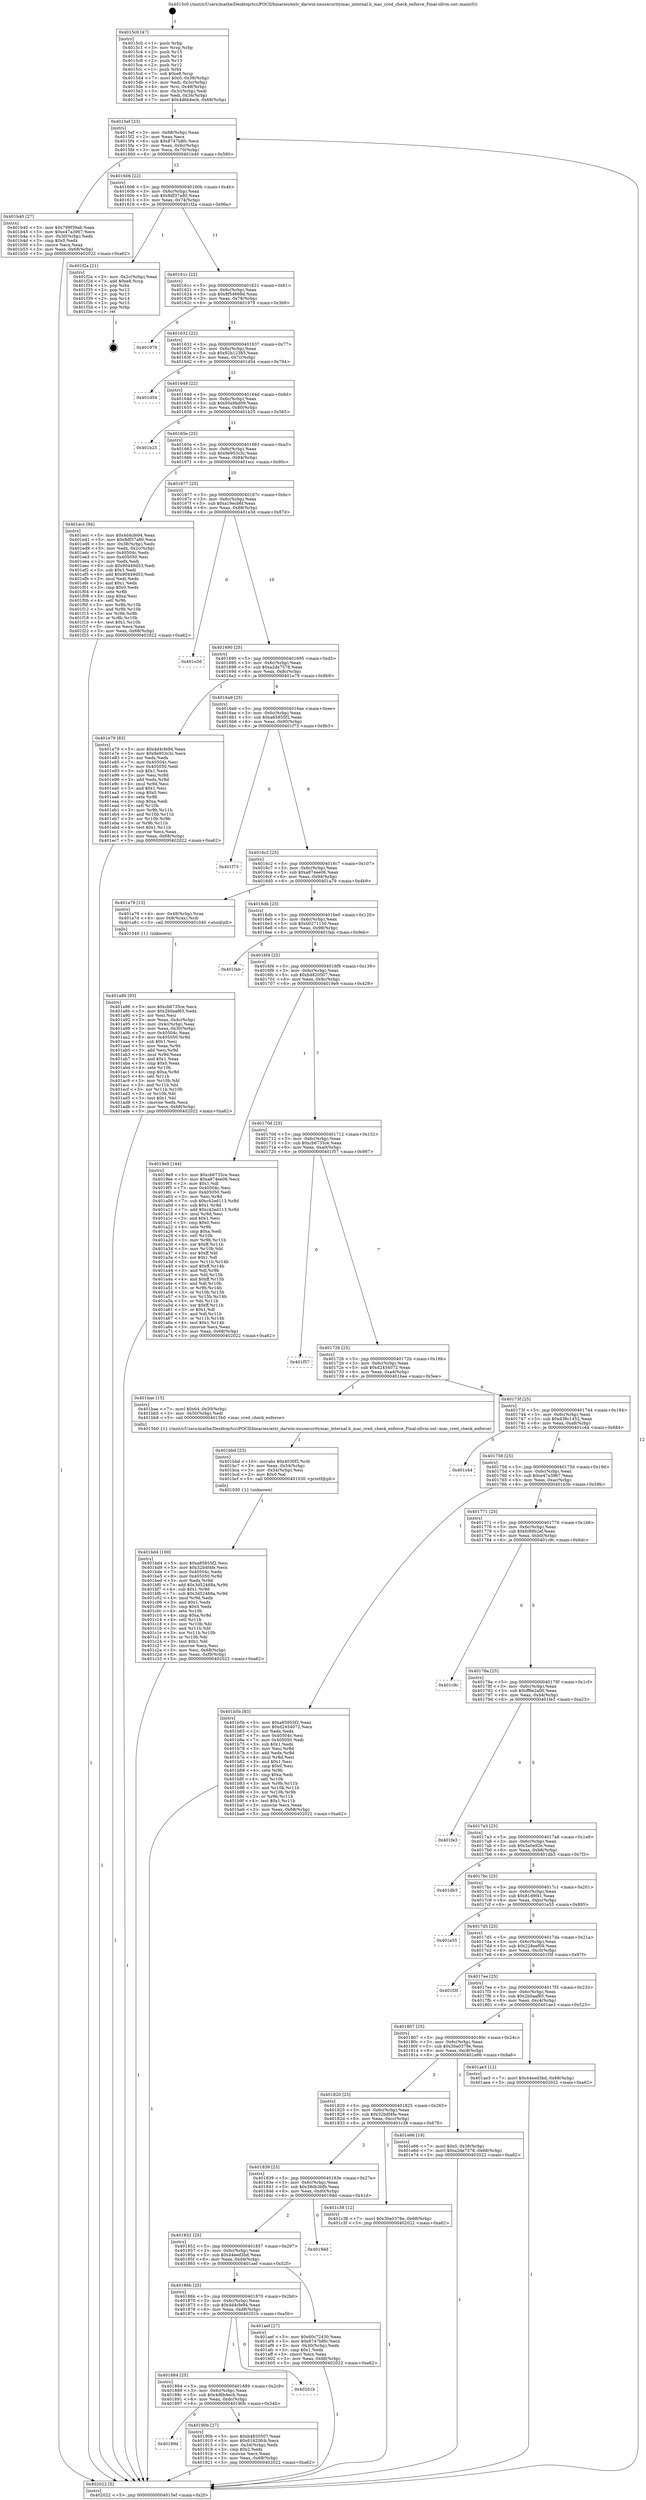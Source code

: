 digraph "0x4015c0" {
  label = "0x4015c0 (/mnt/c/Users/mathe/Desktop/tcc/POCII/binaries/extr_darwin-xnusecuritymac_internal.h_mac_cred_check_enforce_Final-ollvm.out::main(0))"
  labelloc = "t"
  node[shape=record]

  Entry [label="",width=0.3,height=0.3,shape=circle,fillcolor=black,style=filled]
  "0x4015ef" [label="{
     0x4015ef [23]\l
     | [instrs]\l
     &nbsp;&nbsp;0x4015ef \<+3\>: mov -0x68(%rbp),%eax\l
     &nbsp;&nbsp;0x4015f2 \<+2\>: mov %eax,%ecx\l
     &nbsp;&nbsp;0x4015f4 \<+6\>: sub $0x8747b8fc,%ecx\l
     &nbsp;&nbsp;0x4015fa \<+3\>: mov %eax,-0x6c(%rbp)\l
     &nbsp;&nbsp;0x4015fd \<+3\>: mov %ecx,-0x70(%rbp)\l
     &nbsp;&nbsp;0x401600 \<+6\>: je 0000000000401b40 \<main+0x580\>\l
  }"]
  "0x401b40" [label="{
     0x401b40 [27]\l
     | [instrs]\l
     &nbsp;&nbsp;0x401b40 \<+5\>: mov $0x799f39ab,%eax\l
     &nbsp;&nbsp;0x401b45 \<+5\>: mov $0xe47a3967,%ecx\l
     &nbsp;&nbsp;0x401b4a \<+3\>: mov -0x30(%rbp),%edx\l
     &nbsp;&nbsp;0x401b4d \<+3\>: cmp $0x0,%edx\l
     &nbsp;&nbsp;0x401b50 \<+3\>: cmove %ecx,%eax\l
     &nbsp;&nbsp;0x401b53 \<+3\>: mov %eax,-0x68(%rbp)\l
     &nbsp;&nbsp;0x401b56 \<+5\>: jmp 0000000000402022 \<main+0xa62\>\l
  }"]
  "0x401606" [label="{
     0x401606 [22]\l
     | [instrs]\l
     &nbsp;&nbsp;0x401606 \<+5\>: jmp 000000000040160b \<main+0x4b\>\l
     &nbsp;&nbsp;0x40160b \<+3\>: mov -0x6c(%rbp),%eax\l
     &nbsp;&nbsp;0x40160e \<+5\>: sub $0x8df37a80,%eax\l
     &nbsp;&nbsp;0x401613 \<+3\>: mov %eax,-0x74(%rbp)\l
     &nbsp;&nbsp;0x401616 \<+6\>: je 0000000000401f2a \<main+0x96a\>\l
  }"]
  Exit [label="",width=0.3,height=0.3,shape=circle,fillcolor=black,style=filled,peripheries=2]
  "0x401f2a" [label="{
     0x401f2a [21]\l
     | [instrs]\l
     &nbsp;&nbsp;0x401f2a \<+3\>: mov -0x2c(%rbp),%eax\l
     &nbsp;&nbsp;0x401f2d \<+7\>: add $0xe8,%rsp\l
     &nbsp;&nbsp;0x401f34 \<+1\>: pop %rbx\l
     &nbsp;&nbsp;0x401f35 \<+2\>: pop %r12\l
     &nbsp;&nbsp;0x401f37 \<+2\>: pop %r13\l
     &nbsp;&nbsp;0x401f39 \<+2\>: pop %r14\l
     &nbsp;&nbsp;0x401f3b \<+2\>: pop %r15\l
     &nbsp;&nbsp;0x401f3d \<+1\>: pop %rbp\l
     &nbsp;&nbsp;0x401f3e \<+1\>: ret\l
  }"]
  "0x40161c" [label="{
     0x40161c [22]\l
     | [instrs]\l
     &nbsp;&nbsp;0x40161c \<+5\>: jmp 0000000000401621 \<main+0x61\>\l
     &nbsp;&nbsp;0x401621 \<+3\>: mov -0x6c(%rbp),%eax\l
     &nbsp;&nbsp;0x401624 \<+5\>: sub $0x8f54669d,%eax\l
     &nbsp;&nbsp;0x401629 \<+3\>: mov %eax,-0x78(%rbp)\l
     &nbsp;&nbsp;0x40162c \<+6\>: je 0000000000401979 \<main+0x3b9\>\l
  }"]
  "0x401bd4" [label="{
     0x401bd4 [100]\l
     | [instrs]\l
     &nbsp;&nbsp;0x401bd4 \<+5\>: mov $0xa85855f2,%esi\l
     &nbsp;&nbsp;0x401bd9 \<+5\>: mov $0x32bdf4fe,%ecx\l
     &nbsp;&nbsp;0x401bde \<+7\>: mov 0x40504c,%edx\l
     &nbsp;&nbsp;0x401be5 \<+8\>: mov 0x405050,%r8d\l
     &nbsp;&nbsp;0x401bed \<+3\>: mov %edx,%r9d\l
     &nbsp;&nbsp;0x401bf0 \<+7\>: add $0x3d52468a,%r9d\l
     &nbsp;&nbsp;0x401bf7 \<+4\>: sub $0x1,%r9d\l
     &nbsp;&nbsp;0x401bfb \<+7\>: sub $0x3d52468a,%r9d\l
     &nbsp;&nbsp;0x401c02 \<+4\>: imul %r9d,%edx\l
     &nbsp;&nbsp;0x401c06 \<+3\>: and $0x1,%edx\l
     &nbsp;&nbsp;0x401c09 \<+3\>: cmp $0x0,%edx\l
     &nbsp;&nbsp;0x401c0c \<+4\>: sete %r10b\l
     &nbsp;&nbsp;0x401c10 \<+4\>: cmp $0xa,%r8d\l
     &nbsp;&nbsp;0x401c14 \<+4\>: setl %r11b\l
     &nbsp;&nbsp;0x401c18 \<+3\>: mov %r10b,%bl\l
     &nbsp;&nbsp;0x401c1b \<+3\>: and %r11b,%bl\l
     &nbsp;&nbsp;0x401c1e \<+3\>: xor %r11b,%r10b\l
     &nbsp;&nbsp;0x401c21 \<+3\>: or %r10b,%bl\l
     &nbsp;&nbsp;0x401c24 \<+3\>: test $0x1,%bl\l
     &nbsp;&nbsp;0x401c27 \<+3\>: cmovne %ecx,%esi\l
     &nbsp;&nbsp;0x401c2a \<+3\>: mov %esi,-0x68(%rbp)\l
     &nbsp;&nbsp;0x401c2d \<+6\>: mov %eax,-0xf0(%rbp)\l
     &nbsp;&nbsp;0x401c33 \<+5\>: jmp 0000000000402022 \<main+0xa62\>\l
  }"]
  "0x401979" [label="{
     0x401979\l
  }", style=dashed]
  "0x401632" [label="{
     0x401632 [22]\l
     | [instrs]\l
     &nbsp;&nbsp;0x401632 \<+5\>: jmp 0000000000401637 \<main+0x77\>\l
     &nbsp;&nbsp;0x401637 \<+3\>: mov -0x6c(%rbp),%eax\l
     &nbsp;&nbsp;0x40163a \<+5\>: sub $0x92b12385,%eax\l
     &nbsp;&nbsp;0x40163f \<+3\>: mov %eax,-0x7c(%rbp)\l
     &nbsp;&nbsp;0x401642 \<+6\>: je 0000000000401d54 \<main+0x794\>\l
  }"]
  "0x401bbd" [label="{
     0x401bbd [23]\l
     | [instrs]\l
     &nbsp;&nbsp;0x401bbd \<+10\>: movabs $0x4030f2,%rdi\l
     &nbsp;&nbsp;0x401bc7 \<+3\>: mov %eax,-0x54(%rbp)\l
     &nbsp;&nbsp;0x401bca \<+3\>: mov -0x54(%rbp),%esi\l
     &nbsp;&nbsp;0x401bcd \<+2\>: mov $0x0,%al\l
     &nbsp;&nbsp;0x401bcf \<+5\>: call 0000000000401030 \<printf@plt\>\l
     | [calls]\l
     &nbsp;&nbsp;0x401030 \{1\} (unknown)\l
  }"]
  "0x401d54" [label="{
     0x401d54\l
  }", style=dashed]
  "0x401648" [label="{
     0x401648 [22]\l
     | [instrs]\l
     &nbsp;&nbsp;0x401648 \<+5\>: jmp 000000000040164d \<main+0x8d\>\l
     &nbsp;&nbsp;0x40164d \<+3\>: mov -0x6c(%rbp),%eax\l
     &nbsp;&nbsp;0x401650 \<+5\>: sub $0x95a9bd09,%eax\l
     &nbsp;&nbsp;0x401655 \<+3\>: mov %eax,-0x80(%rbp)\l
     &nbsp;&nbsp;0x401658 \<+6\>: je 0000000000401b25 \<main+0x565\>\l
  }"]
  "0x401a86" [label="{
     0x401a86 [93]\l
     | [instrs]\l
     &nbsp;&nbsp;0x401a86 \<+5\>: mov $0xcb6735ce,%ecx\l
     &nbsp;&nbsp;0x401a8b \<+5\>: mov $0x2b0aaf65,%edx\l
     &nbsp;&nbsp;0x401a90 \<+2\>: xor %esi,%esi\l
     &nbsp;&nbsp;0x401a92 \<+3\>: mov %eax,-0x4c(%rbp)\l
     &nbsp;&nbsp;0x401a95 \<+3\>: mov -0x4c(%rbp),%eax\l
     &nbsp;&nbsp;0x401a98 \<+3\>: mov %eax,-0x30(%rbp)\l
     &nbsp;&nbsp;0x401a9b \<+7\>: mov 0x40504c,%eax\l
     &nbsp;&nbsp;0x401aa2 \<+8\>: mov 0x405050,%r8d\l
     &nbsp;&nbsp;0x401aaa \<+3\>: sub $0x1,%esi\l
     &nbsp;&nbsp;0x401aad \<+3\>: mov %eax,%r9d\l
     &nbsp;&nbsp;0x401ab0 \<+3\>: add %esi,%r9d\l
     &nbsp;&nbsp;0x401ab3 \<+4\>: imul %r9d,%eax\l
     &nbsp;&nbsp;0x401ab7 \<+3\>: and $0x1,%eax\l
     &nbsp;&nbsp;0x401aba \<+3\>: cmp $0x0,%eax\l
     &nbsp;&nbsp;0x401abd \<+4\>: sete %r10b\l
     &nbsp;&nbsp;0x401ac1 \<+4\>: cmp $0xa,%r8d\l
     &nbsp;&nbsp;0x401ac5 \<+4\>: setl %r11b\l
     &nbsp;&nbsp;0x401ac9 \<+3\>: mov %r10b,%bl\l
     &nbsp;&nbsp;0x401acc \<+3\>: and %r11b,%bl\l
     &nbsp;&nbsp;0x401acf \<+3\>: xor %r11b,%r10b\l
     &nbsp;&nbsp;0x401ad2 \<+3\>: or %r10b,%bl\l
     &nbsp;&nbsp;0x401ad5 \<+3\>: test $0x1,%bl\l
     &nbsp;&nbsp;0x401ad8 \<+3\>: cmovne %edx,%ecx\l
     &nbsp;&nbsp;0x401adb \<+3\>: mov %ecx,-0x68(%rbp)\l
     &nbsp;&nbsp;0x401ade \<+5\>: jmp 0000000000402022 \<main+0xa62\>\l
  }"]
  "0x401b25" [label="{
     0x401b25\l
  }", style=dashed]
  "0x40165e" [label="{
     0x40165e [25]\l
     | [instrs]\l
     &nbsp;&nbsp;0x40165e \<+5\>: jmp 0000000000401663 \<main+0xa3\>\l
     &nbsp;&nbsp;0x401663 \<+3\>: mov -0x6c(%rbp),%eax\l
     &nbsp;&nbsp;0x401666 \<+5\>: sub $0x9e953c3c,%eax\l
     &nbsp;&nbsp;0x40166b \<+6\>: mov %eax,-0x84(%rbp)\l
     &nbsp;&nbsp;0x401671 \<+6\>: je 0000000000401ecc \<main+0x90c\>\l
  }"]
  "0x4015c0" [label="{
     0x4015c0 [47]\l
     | [instrs]\l
     &nbsp;&nbsp;0x4015c0 \<+1\>: push %rbp\l
     &nbsp;&nbsp;0x4015c1 \<+3\>: mov %rsp,%rbp\l
     &nbsp;&nbsp;0x4015c4 \<+2\>: push %r15\l
     &nbsp;&nbsp;0x4015c6 \<+2\>: push %r14\l
     &nbsp;&nbsp;0x4015c8 \<+2\>: push %r13\l
     &nbsp;&nbsp;0x4015ca \<+2\>: push %r12\l
     &nbsp;&nbsp;0x4015cc \<+1\>: push %rbx\l
     &nbsp;&nbsp;0x4015cd \<+7\>: sub $0xe8,%rsp\l
     &nbsp;&nbsp;0x4015d4 \<+7\>: movl $0x0,-0x38(%rbp)\l
     &nbsp;&nbsp;0x4015db \<+3\>: mov %edi,-0x3c(%rbp)\l
     &nbsp;&nbsp;0x4015de \<+4\>: mov %rsi,-0x48(%rbp)\l
     &nbsp;&nbsp;0x4015e2 \<+3\>: mov -0x3c(%rbp),%edi\l
     &nbsp;&nbsp;0x4015e5 \<+3\>: mov %edi,-0x34(%rbp)\l
     &nbsp;&nbsp;0x4015e8 \<+7\>: movl $0x4d6b4ecb,-0x68(%rbp)\l
  }"]
  "0x401ecc" [label="{
     0x401ecc [94]\l
     | [instrs]\l
     &nbsp;&nbsp;0x401ecc \<+5\>: mov $0x4d4cfe94,%eax\l
     &nbsp;&nbsp;0x401ed1 \<+5\>: mov $0x8df37a80,%ecx\l
     &nbsp;&nbsp;0x401ed6 \<+3\>: mov -0x38(%rbp),%edx\l
     &nbsp;&nbsp;0x401ed9 \<+3\>: mov %edx,-0x2c(%rbp)\l
     &nbsp;&nbsp;0x401edc \<+7\>: mov 0x40504c,%edx\l
     &nbsp;&nbsp;0x401ee3 \<+7\>: mov 0x405050,%esi\l
     &nbsp;&nbsp;0x401eea \<+2\>: mov %edx,%edi\l
     &nbsp;&nbsp;0x401eec \<+6\>: sub $0x90449d53,%edi\l
     &nbsp;&nbsp;0x401ef2 \<+3\>: sub $0x1,%edi\l
     &nbsp;&nbsp;0x401ef5 \<+6\>: add $0x90449d53,%edi\l
     &nbsp;&nbsp;0x401efb \<+3\>: imul %edi,%edx\l
     &nbsp;&nbsp;0x401efe \<+3\>: and $0x1,%edx\l
     &nbsp;&nbsp;0x401f01 \<+3\>: cmp $0x0,%edx\l
     &nbsp;&nbsp;0x401f04 \<+4\>: sete %r8b\l
     &nbsp;&nbsp;0x401f08 \<+3\>: cmp $0xa,%esi\l
     &nbsp;&nbsp;0x401f0b \<+4\>: setl %r9b\l
     &nbsp;&nbsp;0x401f0f \<+3\>: mov %r8b,%r10b\l
     &nbsp;&nbsp;0x401f12 \<+3\>: and %r9b,%r10b\l
     &nbsp;&nbsp;0x401f15 \<+3\>: xor %r9b,%r8b\l
     &nbsp;&nbsp;0x401f18 \<+3\>: or %r8b,%r10b\l
     &nbsp;&nbsp;0x401f1b \<+4\>: test $0x1,%r10b\l
     &nbsp;&nbsp;0x401f1f \<+3\>: cmovne %ecx,%eax\l
     &nbsp;&nbsp;0x401f22 \<+3\>: mov %eax,-0x68(%rbp)\l
     &nbsp;&nbsp;0x401f25 \<+5\>: jmp 0000000000402022 \<main+0xa62\>\l
  }"]
  "0x401677" [label="{
     0x401677 [25]\l
     | [instrs]\l
     &nbsp;&nbsp;0x401677 \<+5\>: jmp 000000000040167c \<main+0xbc\>\l
     &nbsp;&nbsp;0x40167c \<+3\>: mov -0x6c(%rbp),%eax\l
     &nbsp;&nbsp;0x40167f \<+5\>: sub $0xa19ecb6f,%eax\l
     &nbsp;&nbsp;0x401684 \<+6\>: mov %eax,-0x88(%rbp)\l
     &nbsp;&nbsp;0x40168a \<+6\>: je 0000000000401e3d \<main+0x87d\>\l
  }"]
  "0x402022" [label="{
     0x402022 [5]\l
     | [instrs]\l
     &nbsp;&nbsp;0x402022 \<+5\>: jmp 00000000004015ef \<main+0x2f\>\l
  }"]
  "0x401e3d" [label="{
     0x401e3d\l
  }", style=dashed]
  "0x401690" [label="{
     0x401690 [25]\l
     | [instrs]\l
     &nbsp;&nbsp;0x401690 \<+5\>: jmp 0000000000401695 \<main+0xd5\>\l
     &nbsp;&nbsp;0x401695 \<+3\>: mov -0x6c(%rbp),%eax\l
     &nbsp;&nbsp;0x401698 \<+5\>: sub $0xa2de7578,%eax\l
     &nbsp;&nbsp;0x40169d \<+6\>: mov %eax,-0x8c(%rbp)\l
     &nbsp;&nbsp;0x4016a3 \<+6\>: je 0000000000401e79 \<main+0x8b9\>\l
  }"]
  "0x40189d" [label="{
     0x40189d\l
  }", style=dashed]
  "0x401e79" [label="{
     0x401e79 [83]\l
     | [instrs]\l
     &nbsp;&nbsp;0x401e79 \<+5\>: mov $0x4d4cfe94,%eax\l
     &nbsp;&nbsp;0x401e7e \<+5\>: mov $0x9e953c3c,%ecx\l
     &nbsp;&nbsp;0x401e83 \<+2\>: xor %edx,%edx\l
     &nbsp;&nbsp;0x401e85 \<+7\>: mov 0x40504c,%esi\l
     &nbsp;&nbsp;0x401e8c \<+7\>: mov 0x405050,%edi\l
     &nbsp;&nbsp;0x401e93 \<+3\>: sub $0x1,%edx\l
     &nbsp;&nbsp;0x401e96 \<+3\>: mov %esi,%r8d\l
     &nbsp;&nbsp;0x401e99 \<+3\>: add %edx,%r8d\l
     &nbsp;&nbsp;0x401e9c \<+4\>: imul %r8d,%esi\l
     &nbsp;&nbsp;0x401ea0 \<+3\>: and $0x1,%esi\l
     &nbsp;&nbsp;0x401ea3 \<+3\>: cmp $0x0,%esi\l
     &nbsp;&nbsp;0x401ea6 \<+4\>: sete %r9b\l
     &nbsp;&nbsp;0x401eaa \<+3\>: cmp $0xa,%edi\l
     &nbsp;&nbsp;0x401ead \<+4\>: setl %r10b\l
     &nbsp;&nbsp;0x401eb1 \<+3\>: mov %r9b,%r11b\l
     &nbsp;&nbsp;0x401eb4 \<+3\>: and %r10b,%r11b\l
     &nbsp;&nbsp;0x401eb7 \<+3\>: xor %r10b,%r9b\l
     &nbsp;&nbsp;0x401eba \<+3\>: or %r9b,%r11b\l
     &nbsp;&nbsp;0x401ebd \<+4\>: test $0x1,%r11b\l
     &nbsp;&nbsp;0x401ec1 \<+3\>: cmovne %ecx,%eax\l
     &nbsp;&nbsp;0x401ec4 \<+3\>: mov %eax,-0x68(%rbp)\l
     &nbsp;&nbsp;0x401ec7 \<+5\>: jmp 0000000000402022 \<main+0xa62\>\l
  }"]
  "0x4016a9" [label="{
     0x4016a9 [25]\l
     | [instrs]\l
     &nbsp;&nbsp;0x4016a9 \<+5\>: jmp 00000000004016ae \<main+0xee\>\l
     &nbsp;&nbsp;0x4016ae \<+3\>: mov -0x6c(%rbp),%eax\l
     &nbsp;&nbsp;0x4016b1 \<+5\>: sub $0xa85855f2,%eax\l
     &nbsp;&nbsp;0x4016b6 \<+6\>: mov %eax,-0x90(%rbp)\l
     &nbsp;&nbsp;0x4016bc \<+6\>: je 0000000000401f73 \<main+0x9b3\>\l
  }"]
  "0x40190b" [label="{
     0x40190b [27]\l
     | [instrs]\l
     &nbsp;&nbsp;0x40190b \<+5\>: mov $0xb4820507,%eax\l
     &nbsp;&nbsp;0x401910 \<+5\>: mov $0x61620fcb,%ecx\l
     &nbsp;&nbsp;0x401915 \<+3\>: mov -0x34(%rbp),%edx\l
     &nbsp;&nbsp;0x401918 \<+3\>: cmp $0x2,%edx\l
     &nbsp;&nbsp;0x40191b \<+3\>: cmovne %ecx,%eax\l
     &nbsp;&nbsp;0x40191e \<+3\>: mov %eax,-0x68(%rbp)\l
     &nbsp;&nbsp;0x401921 \<+5\>: jmp 0000000000402022 \<main+0xa62\>\l
  }"]
  "0x401f73" [label="{
     0x401f73\l
  }", style=dashed]
  "0x4016c2" [label="{
     0x4016c2 [25]\l
     | [instrs]\l
     &nbsp;&nbsp;0x4016c2 \<+5\>: jmp 00000000004016c7 \<main+0x107\>\l
     &nbsp;&nbsp;0x4016c7 \<+3\>: mov -0x6c(%rbp),%eax\l
     &nbsp;&nbsp;0x4016ca \<+5\>: sub $0xa874ee06,%eax\l
     &nbsp;&nbsp;0x4016cf \<+6\>: mov %eax,-0x94(%rbp)\l
     &nbsp;&nbsp;0x4016d5 \<+6\>: je 0000000000401a79 \<main+0x4b9\>\l
  }"]
  "0x401884" [label="{
     0x401884 [25]\l
     | [instrs]\l
     &nbsp;&nbsp;0x401884 \<+5\>: jmp 0000000000401889 \<main+0x2c9\>\l
     &nbsp;&nbsp;0x401889 \<+3\>: mov -0x6c(%rbp),%eax\l
     &nbsp;&nbsp;0x40188c \<+5\>: sub $0x4d6b4ecb,%eax\l
     &nbsp;&nbsp;0x401891 \<+6\>: mov %eax,-0xdc(%rbp)\l
     &nbsp;&nbsp;0x401897 \<+6\>: je 000000000040190b \<main+0x34b\>\l
  }"]
  "0x401a79" [label="{
     0x401a79 [13]\l
     | [instrs]\l
     &nbsp;&nbsp;0x401a79 \<+4\>: mov -0x48(%rbp),%rax\l
     &nbsp;&nbsp;0x401a7d \<+4\>: mov 0x8(%rax),%rdi\l
     &nbsp;&nbsp;0x401a81 \<+5\>: call 0000000000401040 \<atoi@plt\>\l
     | [calls]\l
     &nbsp;&nbsp;0x401040 \{1\} (unknown)\l
  }"]
  "0x4016db" [label="{
     0x4016db [25]\l
     | [instrs]\l
     &nbsp;&nbsp;0x4016db \<+5\>: jmp 00000000004016e0 \<main+0x120\>\l
     &nbsp;&nbsp;0x4016e0 \<+3\>: mov -0x6c(%rbp),%eax\l
     &nbsp;&nbsp;0x4016e3 \<+5\>: sub $0xb0271150,%eax\l
     &nbsp;&nbsp;0x4016e8 \<+6\>: mov %eax,-0x98(%rbp)\l
     &nbsp;&nbsp;0x4016ee \<+6\>: je 0000000000401fab \<main+0x9eb\>\l
  }"]
  "0x40201b" [label="{
     0x40201b\l
  }", style=dashed]
  "0x401fab" [label="{
     0x401fab\l
  }", style=dashed]
  "0x4016f4" [label="{
     0x4016f4 [25]\l
     | [instrs]\l
     &nbsp;&nbsp;0x4016f4 \<+5\>: jmp 00000000004016f9 \<main+0x139\>\l
     &nbsp;&nbsp;0x4016f9 \<+3\>: mov -0x6c(%rbp),%eax\l
     &nbsp;&nbsp;0x4016fc \<+5\>: sub $0xb4820507,%eax\l
     &nbsp;&nbsp;0x401701 \<+6\>: mov %eax,-0x9c(%rbp)\l
     &nbsp;&nbsp;0x401707 \<+6\>: je 00000000004019e9 \<main+0x429\>\l
  }"]
  "0x40186b" [label="{
     0x40186b [25]\l
     | [instrs]\l
     &nbsp;&nbsp;0x40186b \<+5\>: jmp 0000000000401870 \<main+0x2b0\>\l
     &nbsp;&nbsp;0x401870 \<+3\>: mov -0x6c(%rbp),%eax\l
     &nbsp;&nbsp;0x401873 \<+5\>: sub $0x4d4cfe94,%eax\l
     &nbsp;&nbsp;0x401878 \<+6\>: mov %eax,-0xd8(%rbp)\l
     &nbsp;&nbsp;0x40187e \<+6\>: je 000000000040201b \<main+0xa5b\>\l
  }"]
  "0x4019e9" [label="{
     0x4019e9 [144]\l
     | [instrs]\l
     &nbsp;&nbsp;0x4019e9 \<+5\>: mov $0xcb6735ce,%eax\l
     &nbsp;&nbsp;0x4019ee \<+5\>: mov $0xa874ee06,%ecx\l
     &nbsp;&nbsp;0x4019f3 \<+2\>: mov $0x1,%dl\l
     &nbsp;&nbsp;0x4019f5 \<+7\>: mov 0x40504c,%esi\l
     &nbsp;&nbsp;0x4019fc \<+7\>: mov 0x405050,%edi\l
     &nbsp;&nbsp;0x401a03 \<+3\>: mov %esi,%r8d\l
     &nbsp;&nbsp;0x401a06 \<+7\>: sub $0xc42ed113,%r8d\l
     &nbsp;&nbsp;0x401a0d \<+4\>: sub $0x1,%r8d\l
     &nbsp;&nbsp;0x401a11 \<+7\>: add $0xc42ed113,%r8d\l
     &nbsp;&nbsp;0x401a18 \<+4\>: imul %r8d,%esi\l
     &nbsp;&nbsp;0x401a1c \<+3\>: and $0x1,%esi\l
     &nbsp;&nbsp;0x401a1f \<+3\>: cmp $0x0,%esi\l
     &nbsp;&nbsp;0x401a22 \<+4\>: sete %r9b\l
     &nbsp;&nbsp;0x401a26 \<+3\>: cmp $0xa,%edi\l
     &nbsp;&nbsp;0x401a29 \<+4\>: setl %r10b\l
     &nbsp;&nbsp;0x401a2d \<+3\>: mov %r9b,%r11b\l
     &nbsp;&nbsp;0x401a30 \<+4\>: xor $0xff,%r11b\l
     &nbsp;&nbsp;0x401a34 \<+3\>: mov %r10b,%bl\l
     &nbsp;&nbsp;0x401a37 \<+3\>: xor $0xff,%bl\l
     &nbsp;&nbsp;0x401a3a \<+3\>: xor $0x1,%dl\l
     &nbsp;&nbsp;0x401a3d \<+3\>: mov %r11b,%r14b\l
     &nbsp;&nbsp;0x401a40 \<+4\>: and $0xff,%r14b\l
     &nbsp;&nbsp;0x401a44 \<+3\>: and %dl,%r9b\l
     &nbsp;&nbsp;0x401a47 \<+3\>: mov %bl,%r15b\l
     &nbsp;&nbsp;0x401a4a \<+4\>: and $0xff,%r15b\l
     &nbsp;&nbsp;0x401a4e \<+3\>: and %dl,%r10b\l
     &nbsp;&nbsp;0x401a51 \<+3\>: or %r9b,%r14b\l
     &nbsp;&nbsp;0x401a54 \<+3\>: or %r10b,%r15b\l
     &nbsp;&nbsp;0x401a57 \<+3\>: xor %r15b,%r14b\l
     &nbsp;&nbsp;0x401a5a \<+3\>: or %bl,%r11b\l
     &nbsp;&nbsp;0x401a5d \<+4\>: xor $0xff,%r11b\l
     &nbsp;&nbsp;0x401a61 \<+3\>: or $0x1,%dl\l
     &nbsp;&nbsp;0x401a64 \<+3\>: and %dl,%r11b\l
     &nbsp;&nbsp;0x401a67 \<+3\>: or %r11b,%r14b\l
     &nbsp;&nbsp;0x401a6a \<+4\>: test $0x1,%r14b\l
     &nbsp;&nbsp;0x401a6e \<+3\>: cmovne %ecx,%eax\l
     &nbsp;&nbsp;0x401a71 \<+3\>: mov %eax,-0x68(%rbp)\l
     &nbsp;&nbsp;0x401a74 \<+5\>: jmp 0000000000402022 \<main+0xa62\>\l
  }"]
  "0x40170d" [label="{
     0x40170d [25]\l
     | [instrs]\l
     &nbsp;&nbsp;0x40170d \<+5\>: jmp 0000000000401712 \<main+0x152\>\l
     &nbsp;&nbsp;0x401712 \<+3\>: mov -0x6c(%rbp),%eax\l
     &nbsp;&nbsp;0x401715 \<+5\>: sub $0xcb6735ce,%eax\l
     &nbsp;&nbsp;0x40171a \<+6\>: mov %eax,-0xa0(%rbp)\l
     &nbsp;&nbsp;0x401720 \<+6\>: je 0000000000401f57 \<main+0x997\>\l
  }"]
  "0x401aef" [label="{
     0x401aef [27]\l
     | [instrs]\l
     &nbsp;&nbsp;0x401aef \<+5\>: mov $0x60c72430,%eax\l
     &nbsp;&nbsp;0x401af4 \<+5\>: mov $0x8747b8fc,%ecx\l
     &nbsp;&nbsp;0x401af9 \<+3\>: mov -0x30(%rbp),%edx\l
     &nbsp;&nbsp;0x401afc \<+3\>: cmp $0x1,%edx\l
     &nbsp;&nbsp;0x401aff \<+3\>: cmovl %ecx,%eax\l
     &nbsp;&nbsp;0x401b02 \<+3\>: mov %eax,-0x68(%rbp)\l
     &nbsp;&nbsp;0x401b05 \<+5\>: jmp 0000000000402022 \<main+0xa62\>\l
  }"]
  "0x401f57" [label="{
     0x401f57\l
  }", style=dashed]
  "0x401726" [label="{
     0x401726 [25]\l
     | [instrs]\l
     &nbsp;&nbsp;0x401726 \<+5\>: jmp 000000000040172b \<main+0x16b\>\l
     &nbsp;&nbsp;0x40172b \<+3\>: mov -0x6c(%rbp),%eax\l
     &nbsp;&nbsp;0x40172e \<+5\>: sub $0xd2454072,%eax\l
     &nbsp;&nbsp;0x401733 \<+6\>: mov %eax,-0xa4(%rbp)\l
     &nbsp;&nbsp;0x401739 \<+6\>: je 0000000000401bae \<main+0x5ee\>\l
  }"]
  "0x401852" [label="{
     0x401852 [25]\l
     | [instrs]\l
     &nbsp;&nbsp;0x401852 \<+5\>: jmp 0000000000401857 \<main+0x297\>\l
     &nbsp;&nbsp;0x401857 \<+3\>: mov -0x6c(%rbp),%eax\l
     &nbsp;&nbsp;0x40185a \<+5\>: sub $0x44eed3bd,%eax\l
     &nbsp;&nbsp;0x40185f \<+6\>: mov %eax,-0xd4(%rbp)\l
     &nbsp;&nbsp;0x401865 \<+6\>: je 0000000000401aef \<main+0x52f\>\l
  }"]
  "0x401bae" [label="{
     0x401bae [15]\l
     | [instrs]\l
     &nbsp;&nbsp;0x401bae \<+7\>: movl $0x64,-0x50(%rbp)\l
     &nbsp;&nbsp;0x401bb5 \<+3\>: mov -0x50(%rbp),%edi\l
     &nbsp;&nbsp;0x401bb8 \<+5\>: call 00000000004015b0 \<mac_cred_check_enforce\>\l
     | [calls]\l
     &nbsp;&nbsp;0x4015b0 \{1\} (/mnt/c/Users/mathe/Desktop/tcc/POCII/binaries/extr_darwin-xnusecuritymac_internal.h_mac_cred_check_enforce_Final-ollvm.out::mac_cred_check_enforce)\l
  }"]
  "0x40173f" [label="{
     0x40173f [25]\l
     | [instrs]\l
     &nbsp;&nbsp;0x40173f \<+5\>: jmp 0000000000401744 \<main+0x184\>\l
     &nbsp;&nbsp;0x401744 \<+3\>: mov -0x6c(%rbp),%eax\l
     &nbsp;&nbsp;0x401747 \<+5\>: sub $0xd38c1452,%eax\l
     &nbsp;&nbsp;0x40174c \<+6\>: mov %eax,-0xa8(%rbp)\l
     &nbsp;&nbsp;0x401752 \<+6\>: je 0000000000401c44 \<main+0x684\>\l
  }"]
  "0x4019dd" [label="{
     0x4019dd\l
  }", style=dashed]
  "0x401c44" [label="{
     0x401c44\l
  }", style=dashed]
  "0x401758" [label="{
     0x401758 [25]\l
     | [instrs]\l
     &nbsp;&nbsp;0x401758 \<+5\>: jmp 000000000040175d \<main+0x19d\>\l
     &nbsp;&nbsp;0x40175d \<+3\>: mov -0x6c(%rbp),%eax\l
     &nbsp;&nbsp;0x401760 \<+5\>: sub $0xe47a3967,%eax\l
     &nbsp;&nbsp;0x401765 \<+6\>: mov %eax,-0xac(%rbp)\l
     &nbsp;&nbsp;0x40176b \<+6\>: je 0000000000401b5b \<main+0x59b\>\l
  }"]
  "0x401839" [label="{
     0x401839 [25]\l
     | [instrs]\l
     &nbsp;&nbsp;0x401839 \<+5\>: jmp 000000000040183e \<main+0x27e\>\l
     &nbsp;&nbsp;0x40183e \<+3\>: mov -0x6c(%rbp),%eax\l
     &nbsp;&nbsp;0x401841 \<+5\>: sub $0x39db3bfb,%eax\l
     &nbsp;&nbsp;0x401846 \<+6\>: mov %eax,-0xd0(%rbp)\l
     &nbsp;&nbsp;0x40184c \<+6\>: je 00000000004019dd \<main+0x41d\>\l
  }"]
  "0x401b5b" [label="{
     0x401b5b [83]\l
     | [instrs]\l
     &nbsp;&nbsp;0x401b5b \<+5\>: mov $0xa85855f2,%eax\l
     &nbsp;&nbsp;0x401b60 \<+5\>: mov $0xd2454072,%ecx\l
     &nbsp;&nbsp;0x401b65 \<+2\>: xor %edx,%edx\l
     &nbsp;&nbsp;0x401b67 \<+7\>: mov 0x40504c,%esi\l
     &nbsp;&nbsp;0x401b6e \<+7\>: mov 0x405050,%edi\l
     &nbsp;&nbsp;0x401b75 \<+3\>: sub $0x1,%edx\l
     &nbsp;&nbsp;0x401b78 \<+3\>: mov %esi,%r8d\l
     &nbsp;&nbsp;0x401b7b \<+3\>: add %edx,%r8d\l
     &nbsp;&nbsp;0x401b7e \<+4\>: imul %r8d,%esi\l
     &nbsp;&nbsp;0x401b82 \<+3\>: and $0x1,%esi\l
     &nbsp;&nbsp;0x401b85 \<+3\>: cmp $0x0,%esi\l
     &nbsp;&nbsp;0x401b88 \<+4\>: sete %r9b\l
     &nbsp;&nbsp;0x401b8c \<+3\>: cmp $0xa,%edi\l
     &nbsp;&nbsp;0x401b8f \<+4\>: setl %r10b\l
     &nbsp;&nbsp;0x401b93 \<+3\>: mov %r9b,%r11b\l
     &nbsp;&nbsp;0x401b96 \<+3\>: and %r10b,%r11b\l
     &nbsp;&nbsp;0x401b99 \<+3\>: xor %r10b,%r9b\l
     &nbsp;&nbsp;0x401b9c \<+3\>: or %r9b,%r11b\l
     &nbsp;&nbsp;0x401b9f \<+4\>: test $0x1,%r11b\l
     &nbsp;&nbsp;0x401ba3 \<+3\>: cmovne %ecx,%eax\l
     &nbsp;&nbsp;0x401ba6 \<+3\>: mov %eax,-0x68(%rbp)\l
     &nbsp;&nbsp;0x401ba9 \<+5\>: jmp 0000000000402022 \<main+0xa62\>\l
  }"]
  "0x401771" [label="{
     0x401771 [25]\l
     | [instrs]\l
     &nbsp;&nbsp;0x401771 \<+5\>: jmp 0000000000401776 \<main+0x1b6\>\l
     &nbsp;&nbsp;0x401776 \<+3\>: mov -0x6c(%rbp),%eax\l
     &nbsp;&nbsp;0x401779 \<+5\>: sub $0xfc89b2ef,%eax\l
     &nbsp;&nbsp;0x40177e \<+6\>: mov %eax,-0xb0(%rbp)\l
     &nbsp;&nbsp;0x401784 \<+6\>: je 0000000000401c9c \<main+0x6dc\>\l
  }"]
  "0x401c38" [label="{
     0x401c38 [12]\l
     | [instrs]\l
     &nbsp;&nbsp;0x401c38 \<+7\>: movl $0x30a0378e,-0x68(%rbp)\l
     &nbsp;&nbsp;0x401c3f \<+5\>: jmp 0000000000402022 \<main+0xa62\>\l
  }"]
  "0x401c9c" [label="{
     0x401c9c\l
  }", style=dashed]
  "0x40178a" [label="{
     0x40178a [25]\l
     | [instrs]\l
     &nbsp;&nbsp;0x40178a \<+5\>: jmp 000000000040178f \<main+0x1cf\>\l
     &nbsp;&nbsp;0x40178f \<+3\>: mov -0x6c(%rbp),%eax\l
     &nbsp;&nbsp;0x401792 \<+5\>: sub $0xff9e2a00,%eax\l
     &nbsp;&nbsp;0x401797 \<+6\>: mov %eax,-0xb4(%rbp)\l
     &nbsp;&nbsp;0x40179d \<+6\>: je 0000000000401fe3 \<main+0xa23\>\l
  }"]
  "0x401820" [label="{
     0x401820 [25]\l
     | [instrs]\l
     &nbsp;&nbsp;0x401820 \<+5\>: jmp 0000000000401825 \<main+0x265\>\l
     &nbsp;&nbsp;0x401825 \<+3\>: mov -0x6c(%rbp),%eax\l
     &nbsp;&nbsp;0x401828 \<+5\>: sub $0x32bdf4fe,%eax\l
     &nbsp;&nbsp;0x40182d \<+6\>: mov %eax,-0xcc(%rbp)\l
     &nbsp;&nbsp;0x401833 \<+6\>: je 0000000000401c38 \<main+0x678\>\l
  }"]
  "0x401fe3" [label="{
     0x401fe3\l
  }", style=dashed]
  "0x4017a3" [label="{
     0x4017a3 [25]\l
     | [instrs]\l
     &nbsp;&nbsp;0x4017a3 \<+5\>: jmp 00000000004017a8 \<main+0x1e8\>\l
     &nbsp;&nbsp;0x4017a8 \<+3\>: mov -0x6c(%rbp),%eax\l
     &nbsp;&nbsp;0x4017ab \<+5\>: sub $0x3a0e92e,%eax\l
     &nbsp;&nbsp;0x4017b0 \<+6\>: mov %eax,-0xb8(%rbp)\l
     &nbsp;&nbsp;0x4017b6 \<+6\>: je 0000000000401db3 \<main+0x7f3\>\l
  }"]
  "0x401e66" [label="{
     0x401e66 [19]\l
     | [instrs]\l
     &nbsp;&nbsp;0x401e66 \<+7\>: movl $0x0,-0x38(%rbp)\l
     &nbsp;&nbsp;0x401e6d \<+7\>: movl $0xa2de7578,-0x68(%rbp)\l
     &nbsp;&nbsp;0x401e74 \<+5\>: jmp 0000000000402022 \<main+0xa62\>\l
  }"]
  "0x401db3" [label="{
     0x401db3\l
  }", style=dashed]
  "0x4017bc" [label="{
     0x4017bc [25]\l
     | [instrs]\l
     &nbsp;&nbsp;0x4017bc \<+5\>: jmp 00000000004017c1 \<main+0x201\>\l
     &nbsp;&nbsp;0x4017c1 \<+3\>: mov -0x6c(%rbp),%eax\l
     &nbsp;&nbsp;0x4017c4 \<+5\>: sub $0x81d9f41,%eax\l
     &nbsp;&nbsp;0x4017c9 \<+6\>: mov %eax,-0xbc(%rbp)\l
     &nbsp;&nbsp;0x4017cf \<+6\>: je 0000000000401e55 \<main+0x895\>\l
  }"]
  "0x401807" [label="{
     0x401807 [25]\l
     | [instrs]\l
     &nbsp;&nbsp;0x401807 \<+5\>: jmp 000000000040180c \<main+0x24c\>\l
     &nbsp;&nbsp;0x40180c \<+3\>: mov -0x6c(%rbp),%eax\l
     &nbsp;&nbsp;0x40180f \<+5\>: sub $0x30a0378e,%eax\l
     &nbsp;&nbsp;0x401814 \<+6\>: mov %eax,-0xc8(%rbp)\l
     &nbsp;&nbsp;0x40181a \<+6\>: je 0000000000401e66 \<main+0x8a6\>\l
  }"]
  "0x401e55" [label="{
     0x401e55\l
  }", style=dashed]
  "0x4017d5" [label="{
     0x4017d5 [25]\l
     | [instrs]\l
     &nbsp;&nbsp;0x4017d5 \<+5\>: jmp 00000000004017da \<main+0x21a\>\l
     &nbsp;&nbsp;0x4017da \<+3\>: mov -0x6c(%rbp),%eax\l
     &nbsp;&nbsp;0x4017dd \<+5\>: sub $0x228eef09,%eax\l
     &nbsp;&nbsp;0x4017e2 \<+6\>: mov %eax,-0xc0(%rbp)\l
     &nbsp;&nbsp;0x4017e8 \<+6\>: je 0000000000401f3f \<main+0x97f\>\l
  }"]
  "0x401ae3" [label="{
     0x401ae3 [12]\l
     | [instrs]\l
     &nbsp;&nbsp;0x401ae3 \<+7\>: movl $0x44eed3bd,-0x68(%rbp)\l
     &nbsp;&nbsp;0x401aea \<+5\>: jmp 0000000000402022 \<main+0xa62\>\l
  }"]
  "0x401f3f" [label="{
     0x401f3f\l
  }", style=dashed]
  "0x4017ee" [label="{
     0x4017ee [25]\l
     | [instrs]\l
     &nbsp;&nbsp;0x4017ee \<+5\>: jmp 00000000004017f3 \<main+0x233\>\l
     &nbsp;&nbsp;0x4017f3 \<+3\>: mov -0x6c(%rbp),%eax\l
     &nbsp;&nbsp;0x4017f6 \<+5\>: sub $0x2b0aaf65,%eax\l
     &nbsp;&nbsp;0x4017fb \<+6\>: mov %eax,-0xc4(%rbp)\l
     &nbsp;&nbsp;0x401801 \<+6\>: je 0000000000401ae3 \<main+0x523\>\l
  }"]
  Entry -> "0x4015c0" [label=" 1"]
  "0x4015ef" -> "0x401b40" [label=" 1"]
  "0x4015ef" -> "0x401606" [label=" 12"]
  "0x401f2a" -> Exit [label=" 1"]
  "0x401606" -> "0x401f2a" [label=" 1"]
  "0x401606" -> "0x40161c" [label=" 11"]
  "0x401ecc" -> "0x402022" [label=" 1"]
  "0x40161c" -> "0x401979" [label=" 0"]
  "0x40161c" -> "0x401632" [label=" 11"]
  "0x401e79" -> "0x402022" [label=" 1"]
  "0x401632" -> "0x401d54" [label=" 0"]
  "0x401632" -> "0x401648" [label=" 11"]
  "0x401e66" -> "0x402022" [label=" 1"]
  "0x401648" -> "0x401b25" [label=" 0"]
  "0x401648" -> "0x40165e" [label=" 11"]
  "0x401c38" -> "0x402022" [label=" 1"]
  "0x40165e" -> "0x401ecc" [label=" 1"]
  "0x40165e" -> "0x401677" [label=" 10"]
  "0x401bd4" -> "0x402022" [label=" 1"]
  "0x401677" -> "0x401e3d" [label=" 0"]
  "0x401677" -> "0x401690" [label=" 10"]
  "0x401bbd" -> "0x401bd4" [label=" 1"]
  "0x401690" -> "0x401e79" [label=" 1"]
  "0x401690" -> "0x4016a9" [label=" 9"]
  "0x401bae" -> "0x401bbd" [label=" 1"]
  "0x4016a9" -> "0x401f73" [label=" 0"]
  "0x4016a9" -> "0x4016c2" [label=" 9"]
  "0x401b5b" -> "0x402022" [label=" 1"]
  "0x4016c2" -> "0x401a79" [label=" 1"]
  "0x4016c2" -> "0x4016db" [label=" 8"]
  "0x401aef" -> "0x402022" [label=" 1"]
  "0x4016db" -> "0x401fab" [label=" 0"]
  "0x4016db" -> "0x4016f4" [label=" 8"]
  "0x401ae3" -> "0x402022" [label=" 1"]
  "0x4016f4" -> "0x4019e9" [label=" 1"]
  "0x4016f4" -> "0x40170d" [label=" 7"]
  "0x401a79" -> "0x401a86" [label=" 1"]
  "0x40170d" -> "0x401f57" [label=" 0"]
  "0x40170d" -> "0x401726" [label=" 7"]
  "0x4019e9" -> "0x402022" [label=" 1"]
  "0x401726" -> "0x401bae" [label=" 1"]
  "0x401726" -> "0x40173f" [label=" 6"]
  "0x4015c0" -> "0x4015ef" [label=" 1"]
  "0x40173f" -> "0x401c44" [label=" 0"]
  "0x40173f" -> "0x401758" [label=" 6"]
  "0x40190b" -> "0x402022" [label=" 1"]
  "0x401758" -> "0x401b5b" [label=" 1"]
  "0x401758" -> "0x401771" [label=" 5"]
  "0x401884" -> "0x40190b" [label=" 1"]
  "0x401771" -> "0x401c9c" [label=" 0"]
  "0x401771" -> "0x40178a" [label=" 5"]
  "0x401b40" -> "0x402022" [label=" 1"]
  "0x40178a" -> "0x401fe3" [label=" 0"]
  "0x40178a" -> "0x4017a3" [label=" 5"]
  "0x40186b" -> "0x40201b" [label=" 0"]
  "0x4017a3" -> "0x401db3" [label=" 0"]
  "0x4017a3" -> "0x4017bc" [label=" 5"]
  "0x401a86" -> "0x402022" [label=" 1"]
  "0x4017bc" -> "0x401e55" [label=" 0"]
  "0x4017bc" -> "0x4017d5" [label=" 5"]
  "0x401852" -> "0x401aef" [label=" 1"]
  "0x4017d5" -> "0x401f3f" [label=" 0"]
  "0x4017d5" -> "0x4017ee" [label=" 5"]
  "0x402022" -> "0x4015ef" [label=" 12"]
  "0x4017ee" -> "0x401ae3" [label=" 1"]
  "0x4017ee" -> "0x401807" [label=" 4"]
  "0x401852" -> "0x40186b" [label=" 1"]
  "0x401807" -> "0x401e66" [label=" 1"]
  "0x401807" -> "0x401820" [label=" 3"]
  "0x40186b" -> "0x401884" [label=" 1"]
  "0x401820" -> "0x401c38" [label=" 1"]
  "0x401820" -> "0x401839" [label=" 2"]
  "0x401884" -> "0x40189d" [label=" 0"]
  "0x401839" -> "0x4019dd" [label=" 0"]
  "0x401839" -> "0x401852" [label=" 2"]
}
